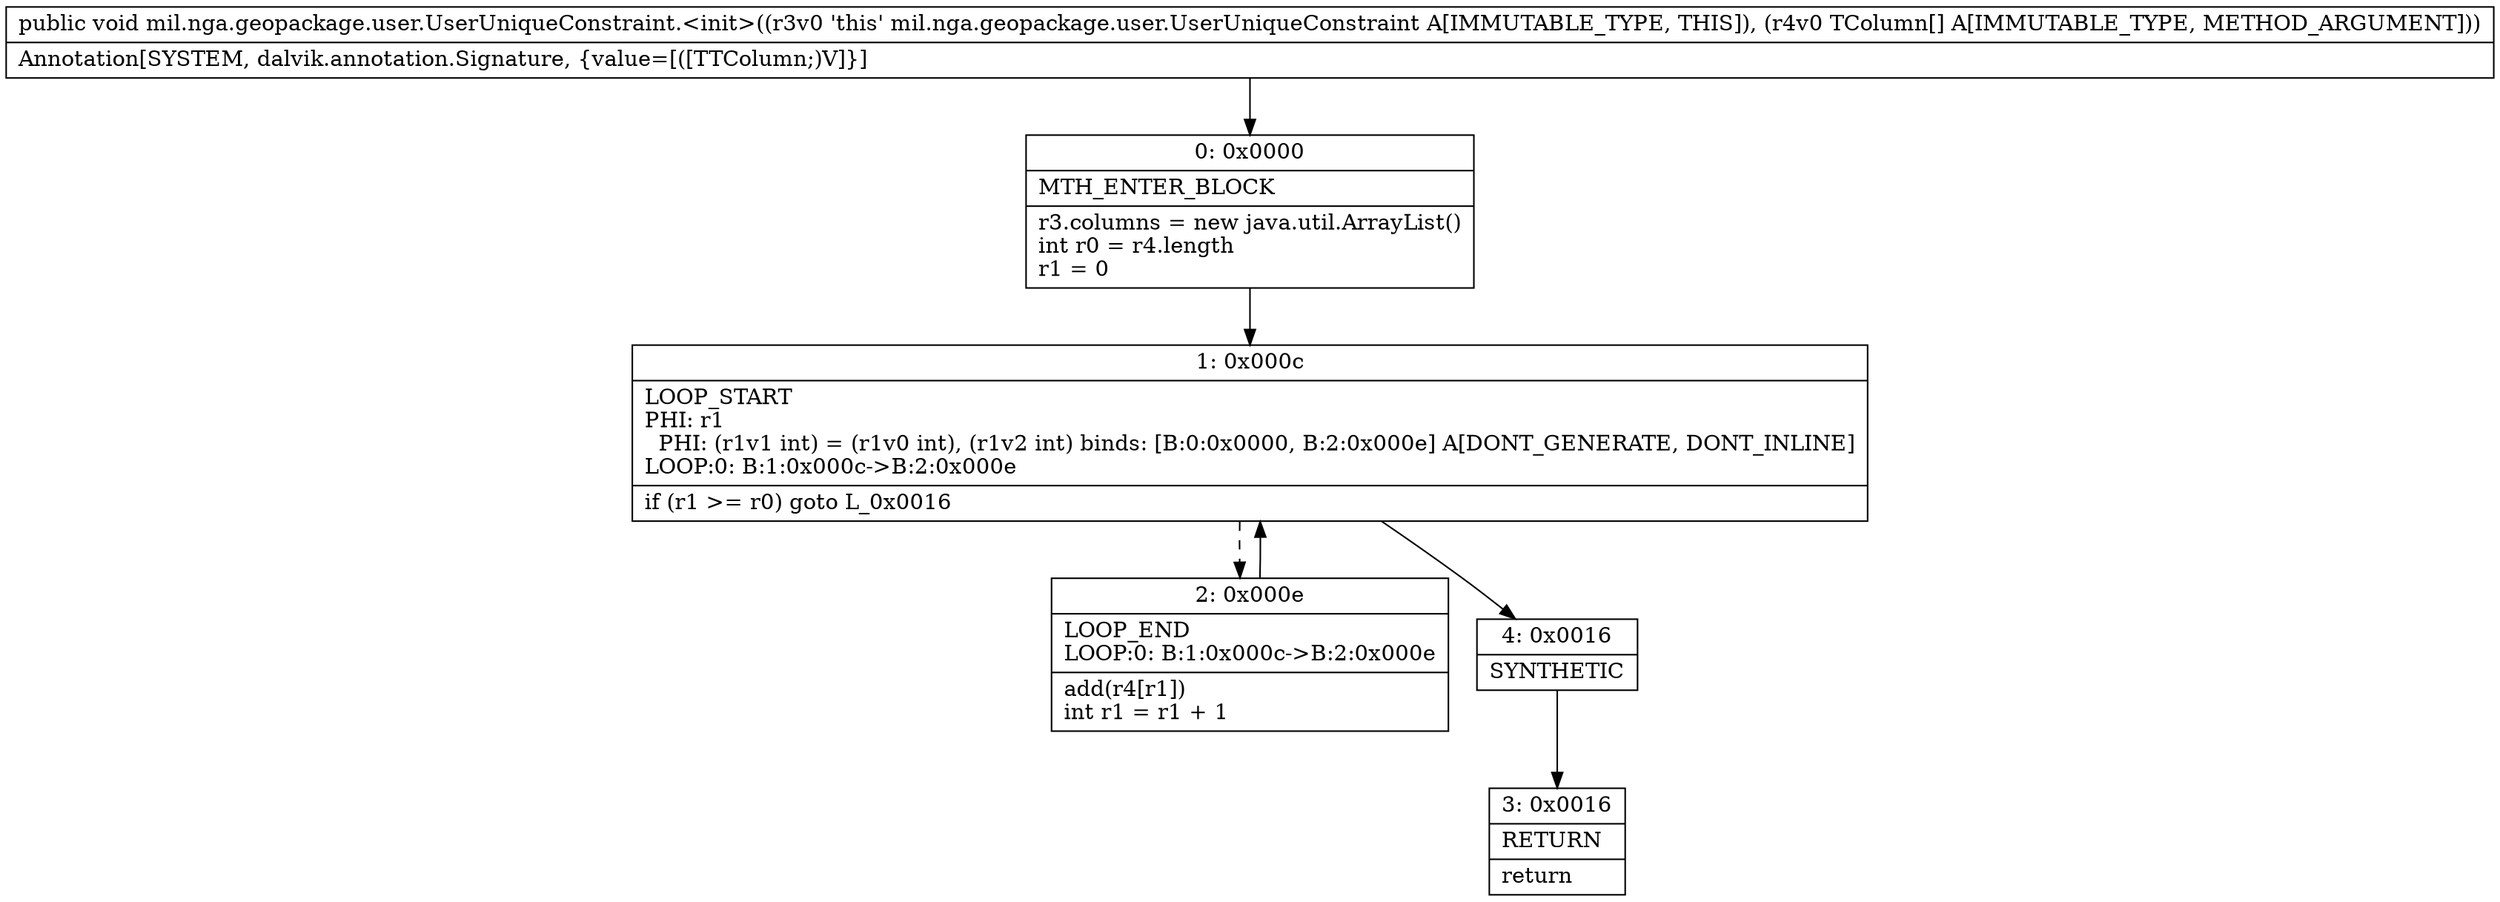 digraph "CFG formil.nga.geopackage.user.UserUniqueConstraint.\<init\>([Lmil\/nga\/geopackage\/user\/UserColumn;)V" {
Node_0 [shape=record,label="{0\:\ 0x0000|MTH_ENTER_BLOCK\l|r3.columns = new java.util.ArrayList()\lint r0 = r4.length\lr1 = 0\l}"];
Node_1 [shape=record,label="{1\:\ 0x000c|LOOP_START\lPHI: r1 \l  PHI: (r1v1 int) = (r1v0 int), (r1v2 int) binds: [B:0:0x0000, B:2:0x000e] A[DONT_GENERATE, DONT_INLINE]\lLOOP:0: B:1:0x000c\-\>B:2:0x000e\l|if (r1 \>= r0) goto L_0x0016\l}"];
Node_2 [shape=record,label="{2\:\ 0x000e|LOOP_END\lLOOP:0: B:1:0x000c\-\>B:2:0x000e\l|add(r4[r1])\lint r1 = r1 + 1\l}"];
Node_3 [shape=record,label="{3\:\ 0x0016|RETURN\l|return\l}"];
Node_4 [shape=record,label="{4\:\ 0x0016|SYNTHETIC\l}"];
MethodNode[shape=record,label="{public void mil.nga.geopackage.user.UserUniqueConstraint.\<init\>((r3v0 'this' mil.nga.geopackage.user.UserUniqueConstraint A[IMMUTABLE_TYPE, THIS]), (r4v0 TColumn[] A[IMMUTABLE_TYPE, METHOD_ARGUMENT]))  | Annotation[SYSTEM, dalvik.annotation.Signature, \{value=[([TTColumn;)V]\}]\l}"];
MethodNode -> Node_0;
Node_0 -> Node_1;
Node_1 -> Node_2[style=dashed];
Node_1 -> Node_4;
Node_2 -> Node_1;
Node_4 -> Node_3;
}

